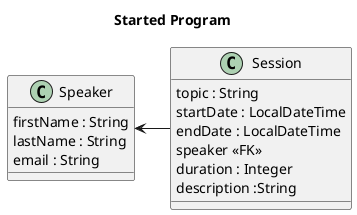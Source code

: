 @startuml
Title Started Program

class Session {
topic : String
startDate : LocalDateTime
endDate : LocalDateTime
speaker <<FK>>
duration : Integer
description :String
}

class Speaker {
firstName : String
lastName : String
email : String
}

Session --left> Speaker

@enduml
